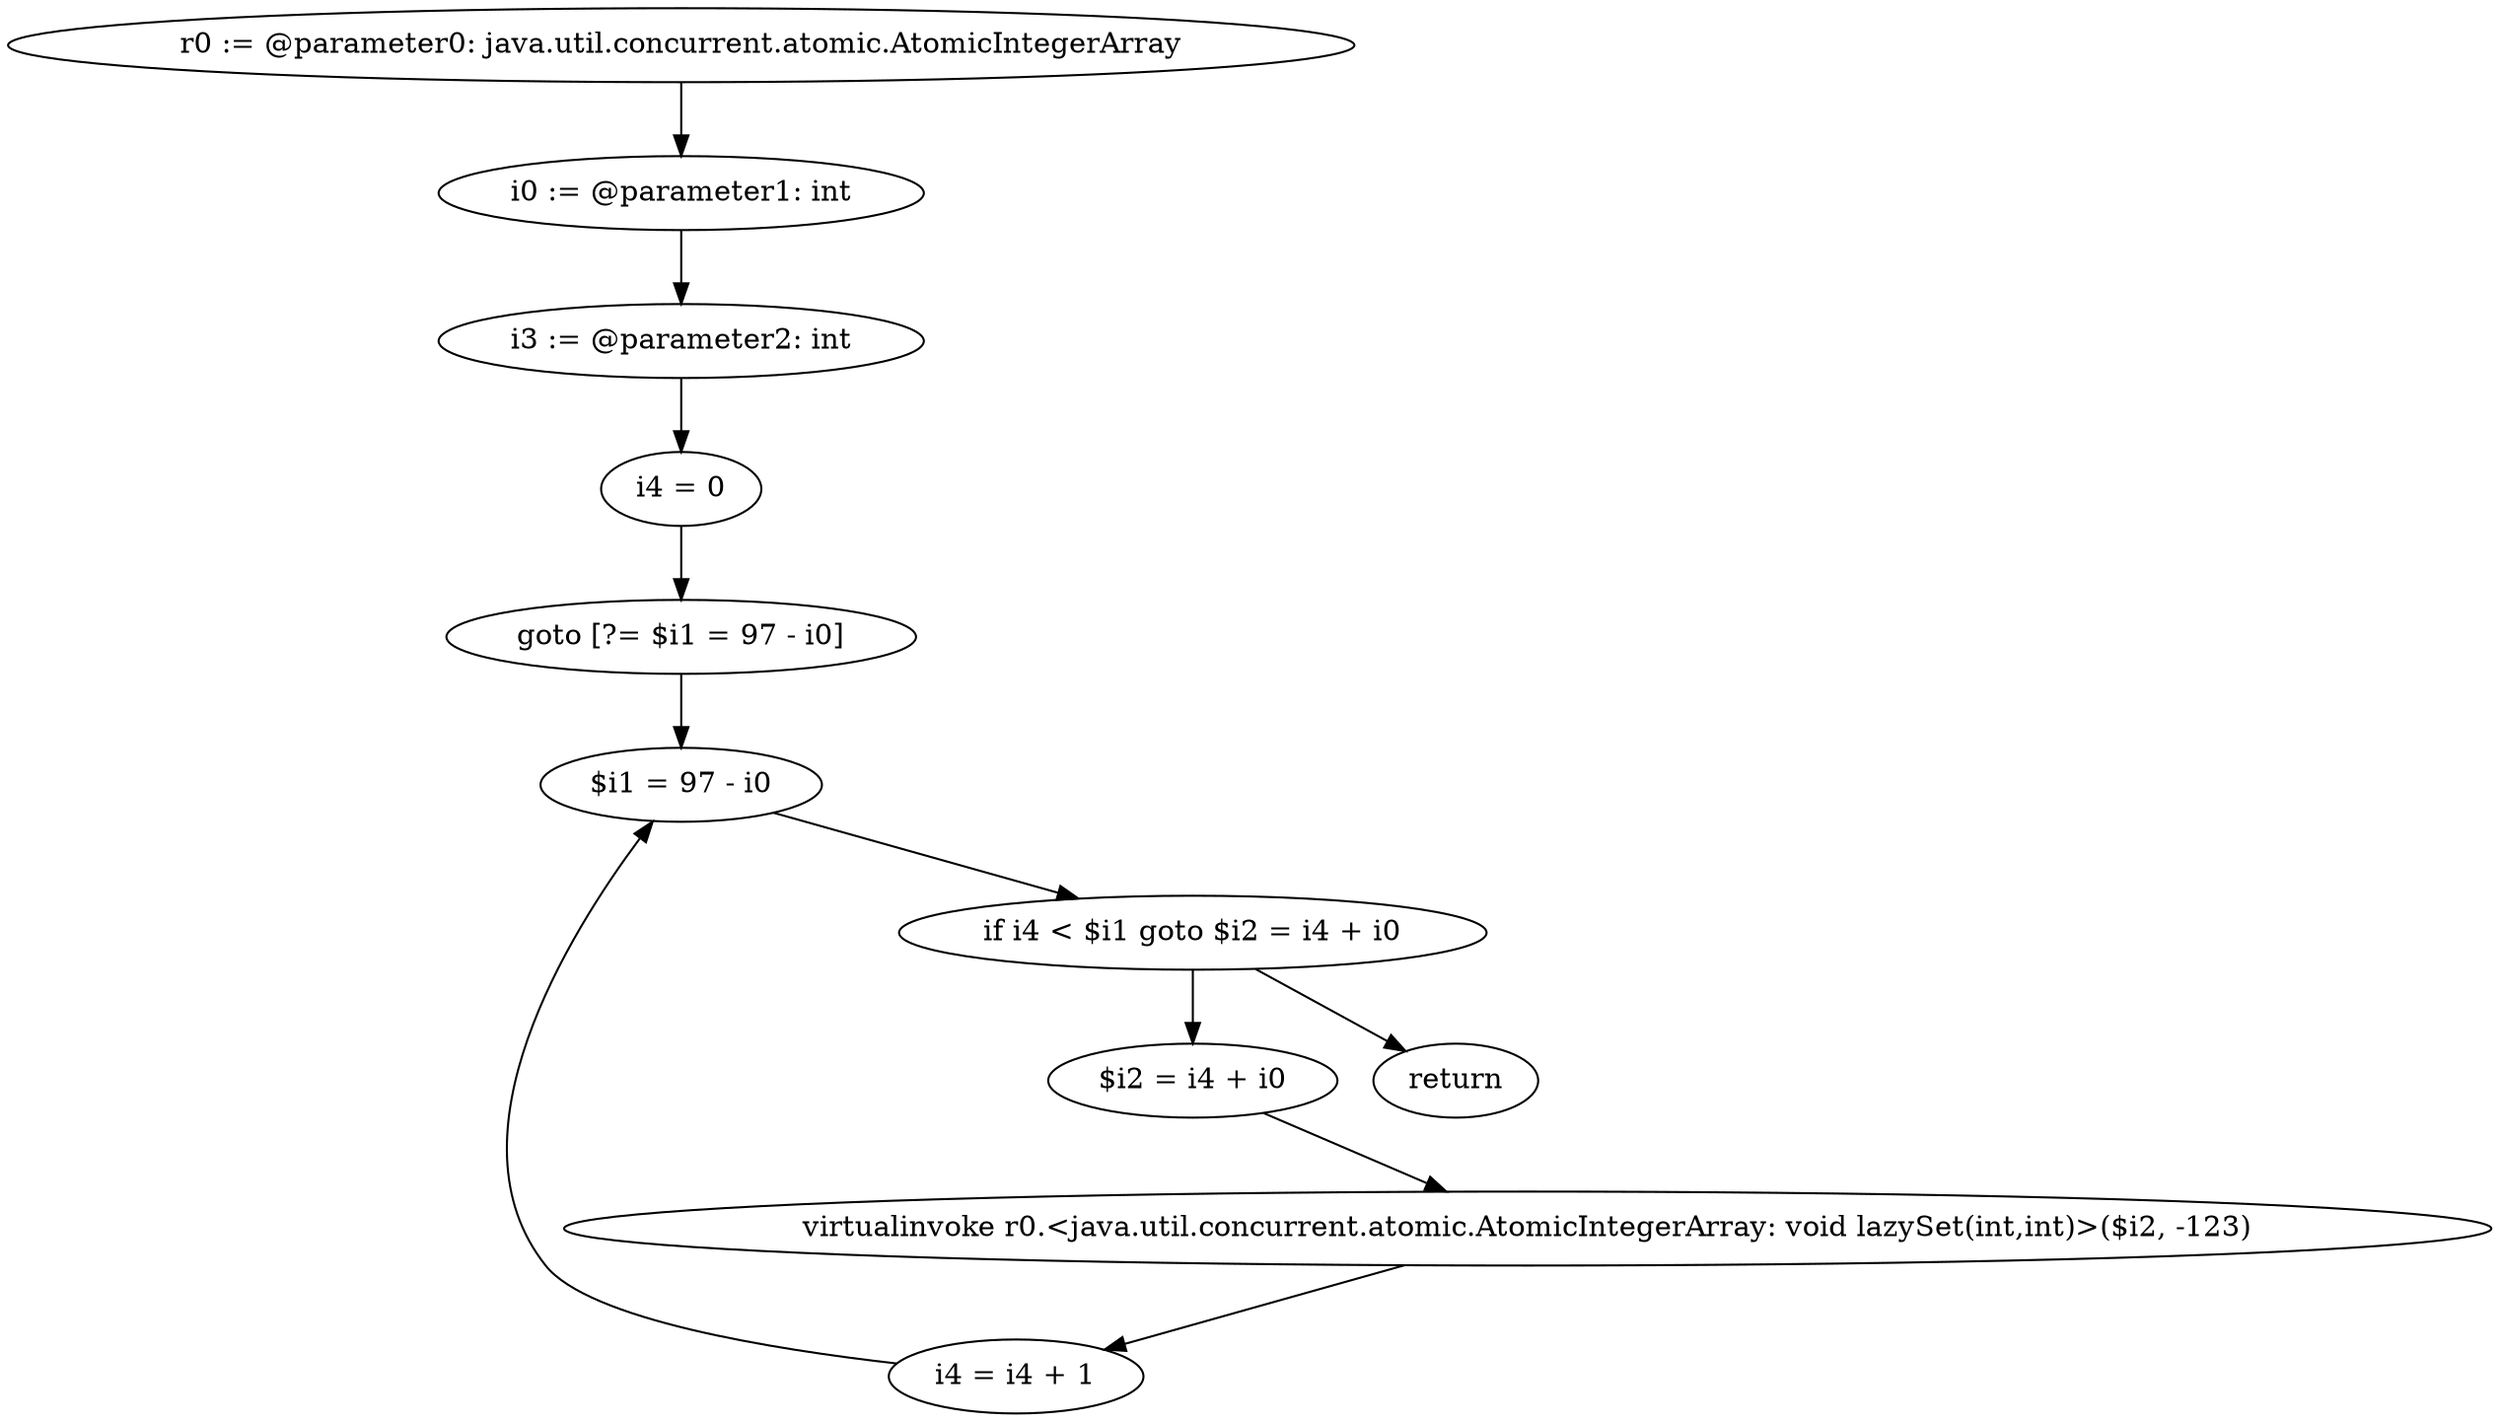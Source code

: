 digraph "unitGraph" {
    "r0 := @parameter0: java.util.concurrent.atomic.AtomicIntegerArray"
    "i0 := @parameter1: int"
    "i3 := @parameter2: int"
    "i4 = 0"
    "goto [?= $i1 = 97 - i0]"
    "$i2 = i4 + i0"
    "virtualinvoke r0.<java.util.concurrent.atomic.AtomicIntegerArray: void lazySet(int,int)>($i2, -123)"
    "i4 = i4 + 1"
    "$i1 = 97 - i0"
    "if i4 < $i1 goto $i2 = i4 + i0"
    "return"
    "r0 := @parameter0: java.util.concurrent.atomic.AtomicIntegerArray"->"i0 := @parameter1: int";
    "i0 := @parameter1: int"->"i3 := @parameter2: int";
    "i3 := @parameter2: int"->"i4 = 0";
    "i4 = 0"->"goto [?= $i1 = 97 - i0]";
    "goto [?= $i1 = 97 - i0]"->"$i1 = 97 - i0";
    "$i2 = i4 + i0"->"virtualinvoke r0.<java.util.concurrent.atomic.AtomicIntegerArray: void lazySet(int,int)>($i2, -123)";
    "virtualinvoke r0.<java.util.concurrent.atomic.AtomicIntegerArray: void lazySet(int,int)>($i2, -123)"->"i4 = i4 + 1";
    "i4 = i4 + 1"->"$i1 = 97 - i0";
    "$i1 = 97 - i0"->"if i4 < $i1 goto $i2 = i4 + i0";
    "if i4 < $i1 goto $i2 = i4 + i0"->"return";
    "if i4 < $i1 goto $i2 = i4 + i0"->"$i2 = i4 + i0";
}
